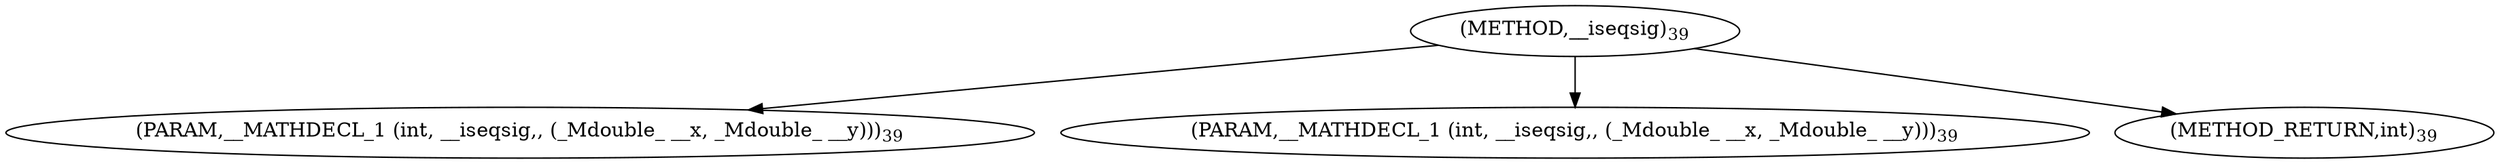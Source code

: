 digraph "__iseqsig" {  
"6233" [label = <(METHOD,__iseqsig)<SUB>39</SUB>> ]
"6234" [label = <(PARAM,__MATHDECL_1 (int, __iseqsig,, (_Mdouble_ __x, _Mdouble_ __y)))<SUB>39</SUB>> ]
"6235" [label = <(PARAM,__MATHDECL_1 (int, __iseqsig,, (_Mdouble_ __x, _Mdouble_ __y)))<SUB>39</SUB>> ]
"6236" [label = <(METHOD_RETURN,int)<SUB>39</SUB>> ]
  "6233" -> "6234" 
  "6233" -> "6235" 
  "6233" -> "6236" 
}

